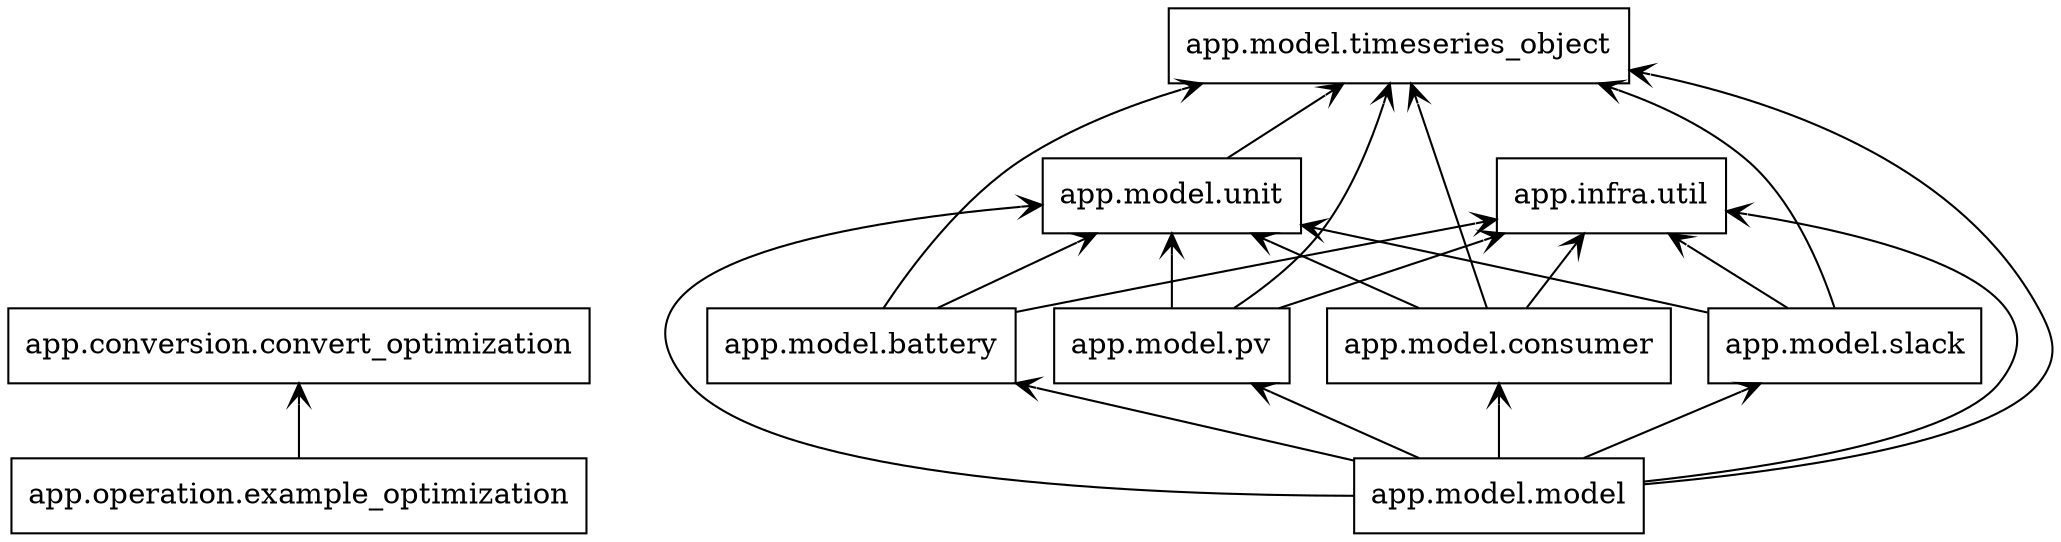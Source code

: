 digraph "packages_ProjectName" {
rankdir=BT
charset="utf-8"
"app.conversion.convert_optimization" [color="black", label=<app.conversion.convert_optimization>, shape="box", style="solid"];
"app.infra.util" [color="black", label=<app.infra.util>, shape="box", style="solid"];
"app.model.battery" [color="black", label=<app.model.battery>, shape="box", style="solid"];
"app.model.consumer" [color="black", label=<app.model.consumer>, shape="box", style="solid"];
"app.model.model" [color="black", label=<app.model.model>, shape="box", style="solid"];
"app.model.pv" [color="black", label=<app.model.pv>, shape="box", style="solid"];
"app.model.slack" [color="black", label=<app.model.slack>, shape="box", style="solid"];
"app.model.timeseries_object" [color="black", label=<app.model.timeseries_object>, shape="box", style="solid"];
"app.model.unit" [color="black", label=<app.model.unit>, shape="box", style="solid"];
"app.operation.example_optimization" [color="black", label=<app.operation.example_optimization>, shape="box", style="solid"];
"app.model.battery" -> "app.infra.util" [arrowhead="open", arrowtail="none"];
"app.model.battery" -> "app.model.timeseries_object" [arrowhead="open", arrowtail="none"];
"app.model.battery" -> "app.model.unit" [arrowhead="open", arrowtail="none"];
"app.model.consumer" -> "app.infra.util" [arrowhead="open", arrowtail="none"];
"app.model.consumer" -> "app.model.timeseries_object" [arrowhead="open", arrowtail="none"];
"app.model.consumer" -> "app.model.unit" [arrowhead="open", arrowtail="none"];
"app.model.model" -> "app.infra.util" [arrowhead="open", arrowtail="none"];
"app.model.model" -> "app.model.battery" [arrowhead="open", arrowtail="none"];
"app.model.model" -> "app.model.consumer" [arrowhead="open", arrowtail="none"];
"app.model.model" -> "app.model.pv" [arrowhead="open", arrowtail="none"];
"app.model.model" -> "app.model.slack" [arrowhead="open", arrowtail="none"];
"app.model.model" -> "app.model.timeseries_object" [arrowhead="open", arrowtail="none"];
"app.model.model" -> "app.model.unit" [arrowhead="open", arrowtail="none"];
"app.model.pv" -> "app.infra.util" [arrowhead="open", arrowtail="none"];
"app.model.pv" -> "app.model.timeseries_object" [arrowhead="open", arrowtail="none"];
"app.model.pv" -> "app.model.unit" [arrowhead="open", arrowtail="none"];
"app.model.slack" -> "app.infra.util" [arrowhead="open", arrowtail="none"];
"app.model.slack" -> "app.model.timeseries_object" [arrowhead="open", arrowtail="none"];
"app.model.slack" -> "app.model.unit" [arrowhead="open", arrowtail="none"];
"app.model.unit" -> "app.model.timeseries_object" [arrowhead="open", arrowtail="none"];
"app.operation.example_optimization" -> "app.conversion.convert_optimization" [arrowhead="open", arrowtail="none"];
}
